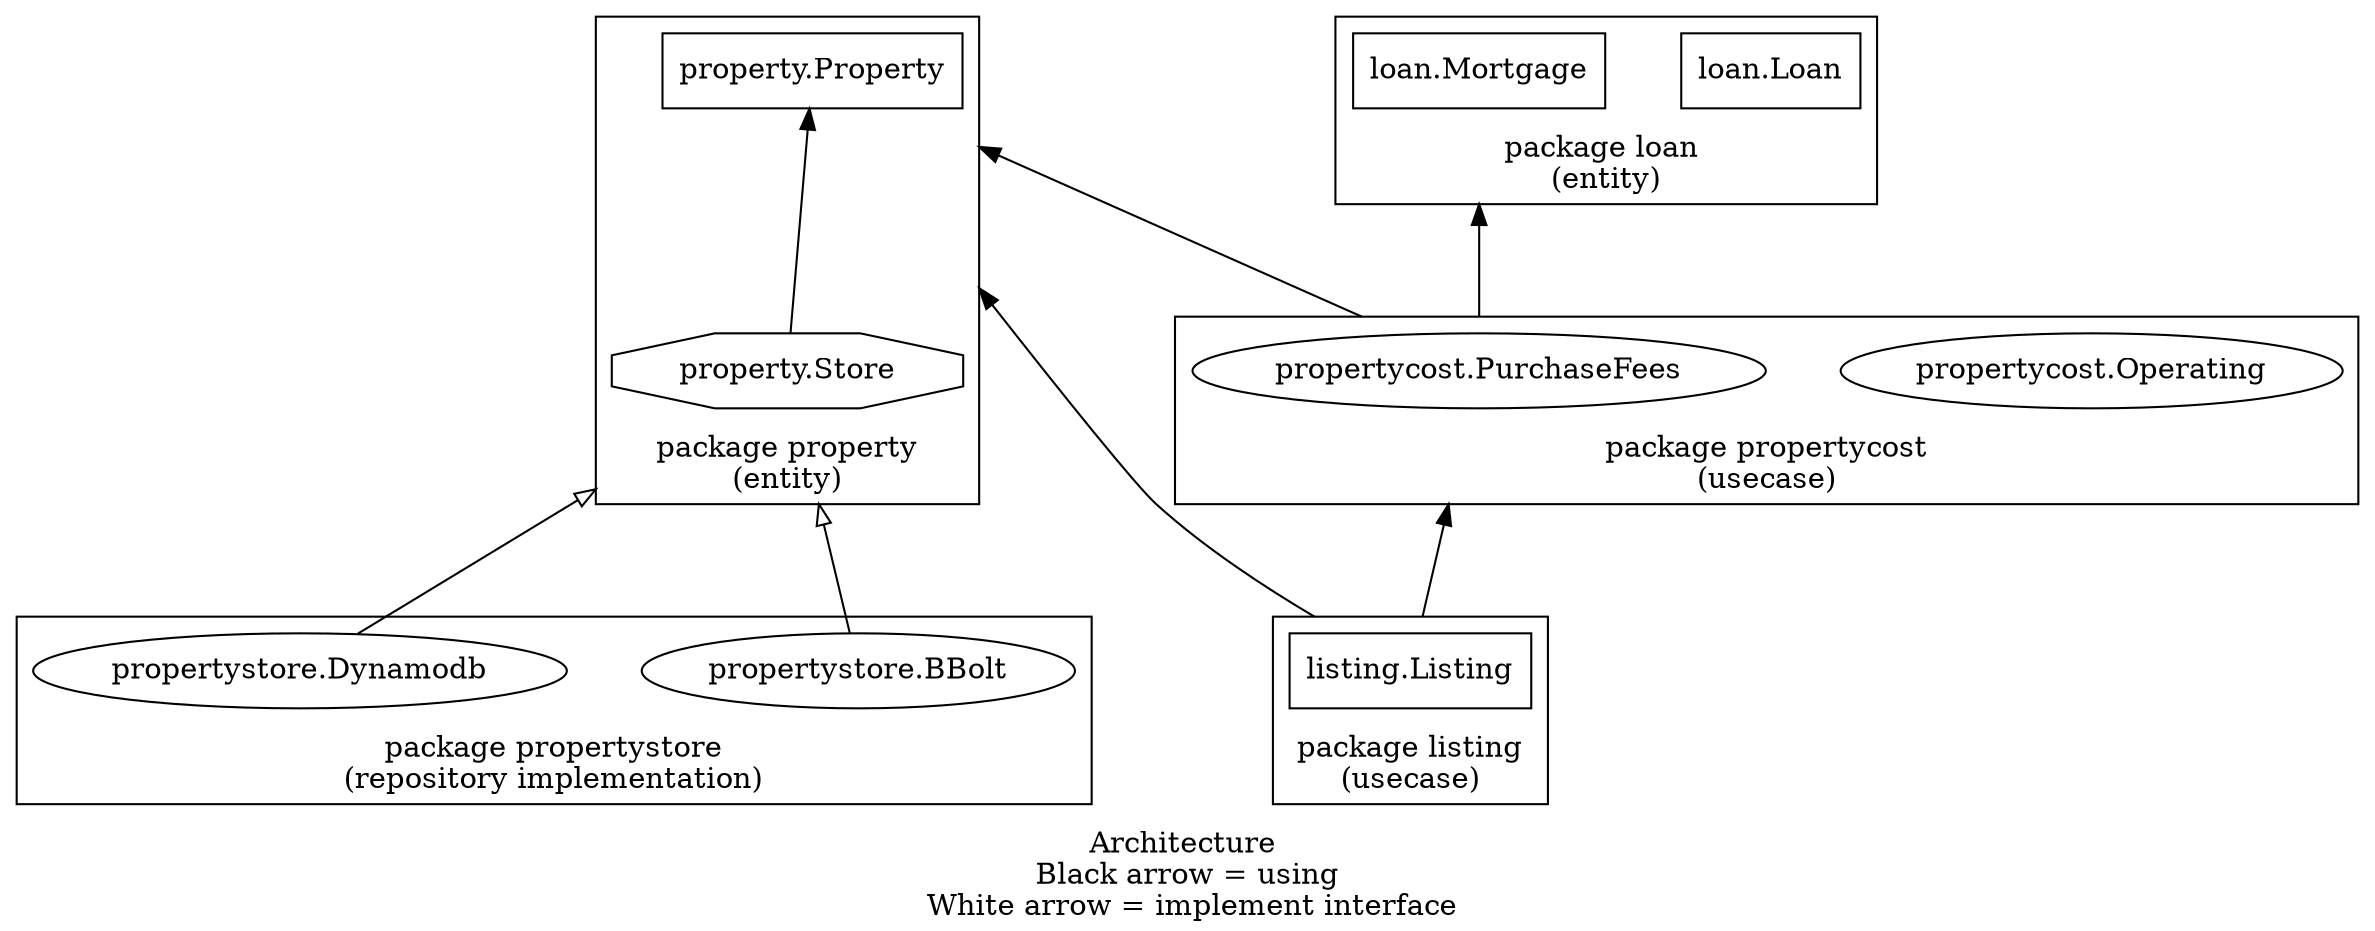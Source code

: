 digraph Architecture { 
	compound=true
	graph [pad="0", nodesep="0.5", ranksep="1.5"];
	rankdir=BT
	label="Architecture \n Black arrow = using \n White arrow = implement interface"

	
	subgraph cluster_property_entity {
		label="package property\n(entity)"
		property[label="property.Property", shape="rectangle"]
		propertystore[label="property.Store", shape="octagon"]
		propertystore->property
	}

	subgraph cluster_loan_entity {
		label="package loan \n(entity)"
		loan[label="loan.Loan", shape="rectangle"]
		mortgage[label="loan.Mortgage", shape="rectangle"]
	}

	subgraph cluster_propertycost_usecase {
		label="package propertycost\n(usecase)"
		operatingcosts[label="propertycost.Operating"]
		purchasefees[label="propertycost.PurchaseFees"]
	}
	purchasefees->mortgage[ltail=cluster_propertycost_usecase, lhead=cluster_loan_entity]
	purchasefees->property[ltail=cluster_propertycost_usecase, lhead=cluster_property_entity]
	
	subgraph cluster_propertystore_entity {
		label="package propertystore\n(repository implementation)"
		bbolt[label="propertystore.BBolt"]
		dynamodb[label="propertystore.Dynamodb"]
	}
	bbolt->propertystore[arrowhead="onormal", lhead=cluster_property_entity]
	dynamodb->propertystore[arrowhead="onormal", lhead=cluster_property_entity]

	subgraph cluster_listing_usecase {
		label="package listing\n(usecase)"
		listing[label="listing.Listing", shape="rectangle"]
	}
	listing->property[ltail=cluster_listing_usecase, lhead=cluster_property_entity]
	listing->purchasefees[ltail=cluster_listing_usecase, lhead=cluster_propertycost_usecase]
}
